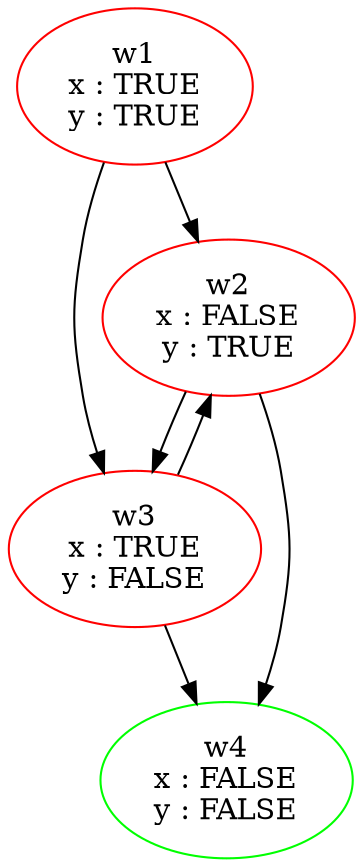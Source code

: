 digraph "Graph" {
	graph [bb="0,0,474.21,105.01"];
	node [color=black,
		label=LABEL
	];
	w1	 [color=red,
		height=1.0417,
		label="w1
x : TRUE
y : TRUE
",
		pos="49.5,37.5",
		width=1.375];
	w2	 [color=red,
		height=1.0417,
		label="w2
x : FALSE
y : TRUE
",
		pos="170.5,37.5",
		width=1.4919];
	w1 -> w2	 [pos="e,130.79,295.8 116.67,334.01 120.06,324.81 123.76,314.82 127.3,305.22;e,116.69,37.5 99.129,37.5 101.6,37.5 104.07,37.5 106.54,37.5"];
	w3	 [color=red,
		height=1.0417,
		label="w3
x : TRUE
y : FALSE
",
		pos="295.5,37.5",
		width=1.4919];
	w1 -> w3	 [pos="e,90.024,184.96 90.14,334.18 86.503,322.44 83.054,309.24 81.24,296.86 76.412,263.9 76.412,254.87 81.24,221.91 82.544,213 84.693,\
203.68 87.149,194.78;e,265.02,68.534 77.987,68.505 88.958,78.29 102.29,87.879 116.5,93 161.66,109.27 179.12,108.63 224.5,93 236.06,\
89.019 247.17,82.299 257.04,74.883"];
	w2 -> w3	 [pos="e,110.57,185.61 124.94,224.28 121.13,215.04 117.27,204.93 113.84,195.18;e,254.91,12.832 211.03,12.851 222.34,9.2712 233.66,8.4564 \
244.97,10.407"];
	w4	 [color=green,
		height=1.0417,
		label="w4
x : FALSE
y : FALSE
",
		pos="420.5,37.5",
		width=1.4919];
	w2 -> w4	 [pos="e,157.46,74.005 157.46,222.85 161.05,211.21 164.45,198.16 166.24,185.91 171.07,152.95 171.07,143.91 166.24,110.95 164.94,102.05 \
162.79,92.729 160.33,83.829;e,390.02,68.534 200.98,68.534 212.64,78.321 226.71,87.904 241.5,93 286.88,108.63 304.12,108.63 349.5,\
93 361.06,89.019 372.17,82.299 382.04,74.883"];
	w3 -> w2	 [pos="e,211.03,62.149 254.91,62.168 243.6,65.738 232.28,66.543 220.97,64.583;s,136.89,222.13 133.62,212.57 130.19,202.84 126.34,192.74 \
122.54,183.52"];
	w3 -> w4	 [pos="e,130.79,73.889 116.67,112.1 120.06,102.9 123.76,92.908 127.3,83.31;e,366.75,37.5 349.21,37.5 351.68,37.5 354.15,37.5 356.61,37.5"];
}
